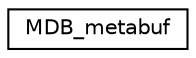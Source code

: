 digraph "Graphical Class Hierarchy"
{
  edge [fontname="Helvetica",fontsize="10",labelfontname="Helvetica",labelfontsize="10"];
  node [fontname="Helvetica",fontsize="10",shape=record];
  rankdir="LR";
  Node0 [label="MDB_metabuf",height=0.2,width=0.4,color="black", fillcolor="white", style="filled",URL="$union_m_d_b__metabuf.html"];
}
